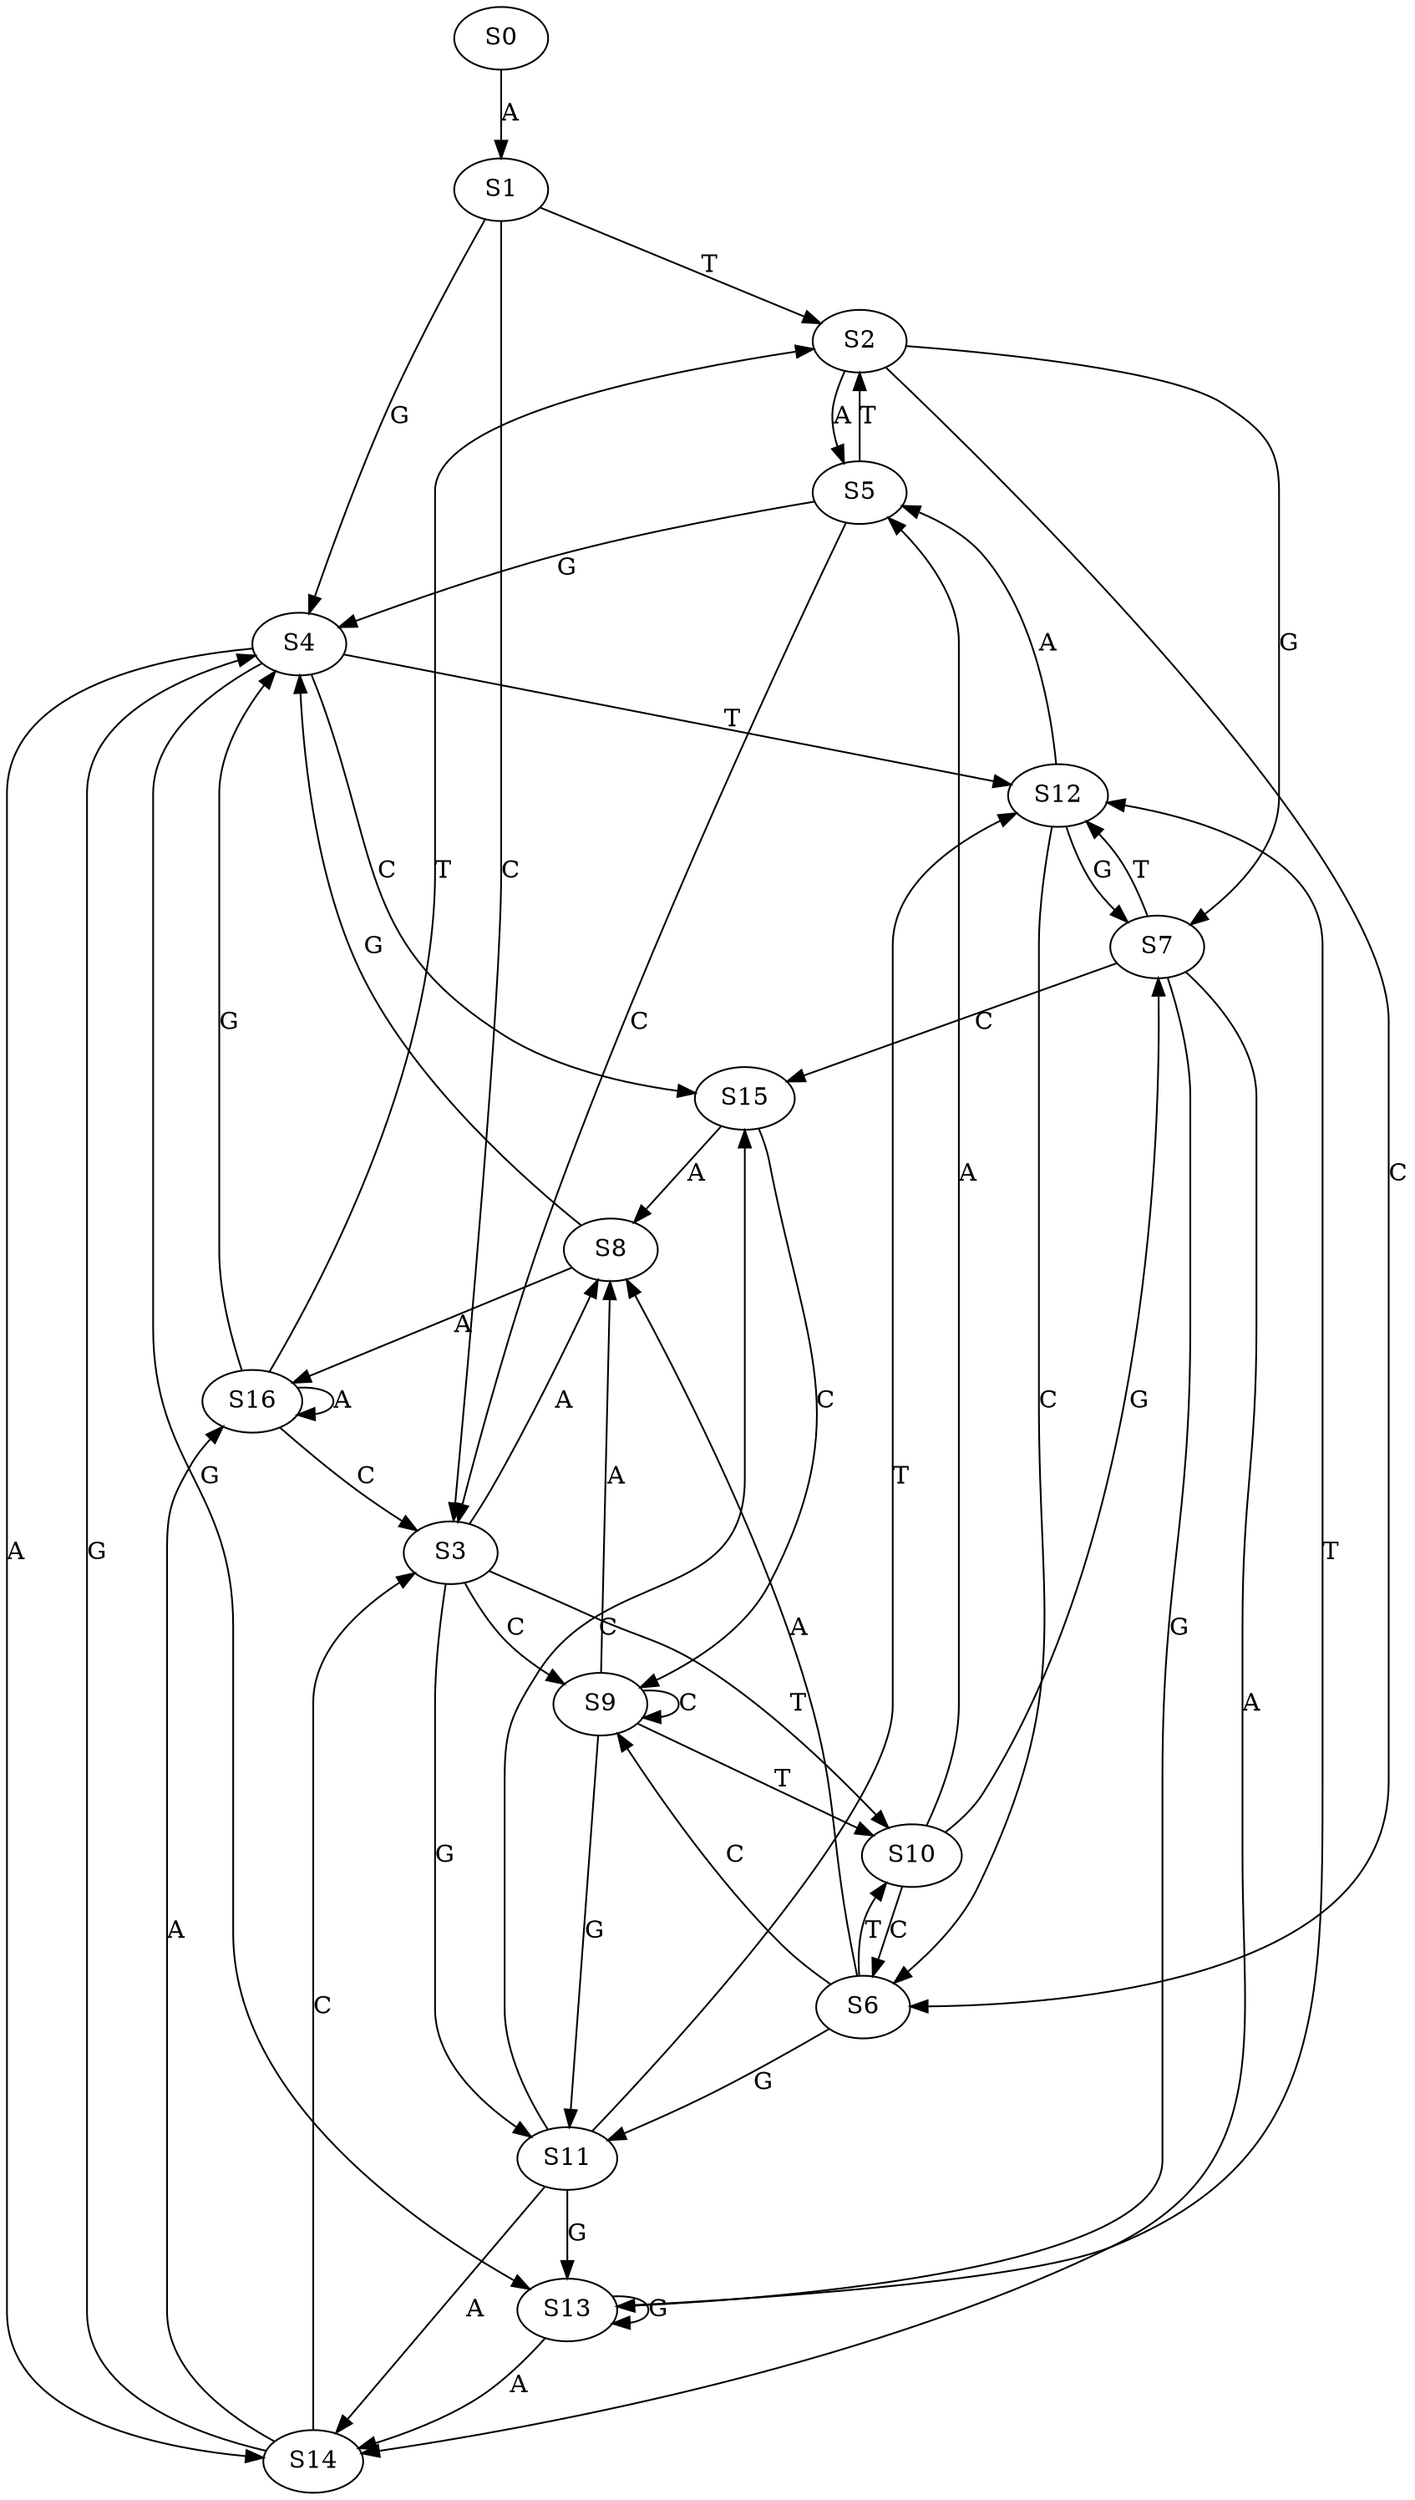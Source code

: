 strict digraph  {
	S0 -> S1 [ label = A ];
	S1 -> S2 [ label = T ];
	S1 -> S3 [ label = C ];
	S1 -> S4 [ label = G ];
	S2 -> S5 [ label = A ];
	S2 -> S6 [ label = C ];
	S2 -> S7 [ label = G ];
	S3 -> S8 [ label = A ];
	S3 -> S9 [ label = C ];
	S3 -> S10 [ label = T ];
	S3 -> S11 [ label = G ];
	S4 -> S12 [ label = T ];
	S4 -> S13 [ label = G ];
	S4 -> S14 [ label = A ];
	S4 -> S15 [ label = C ];
	S5 -> S4 [ label = G ];
	S5 -> S2 [ label = T ];
	S5 -> S3 [ label = C ];
	S6 -> S10 [ label = T ];
	S6 -> S11 [ label = G ];
	S6 -> S9 [ label = C ];
	S6 -> S8 [ label = A ];
	S7 -> S14 [ label = A ];
	S7 -> S12 [ label = T ];
	S7 -> S13 [ label = G ];
	S7 -> S15 [ label = C ];
	S8 -> S4 [ label = G ];
	S8 -> S16 [ label = A ];
	S9 -> S11 [ label = G ];
	S9 -> S9 [ label = C ];
	S9 -> S8 [ label = A ];
	S9 -> S10 [ label = T ];
	S10 -> S7 [ label = G ];
	S10 -> S6 [ label = C ];
	S10 -> S5 [ label = A ];
	S11 -> S13 [ label = G ];
	S11 -> S12 [ label = T ];
	S11 -> S14 [ label = A ];
	S11 -> S15 [ label = C ];
	S12 -> S5 [ label = A ];
	S12 -> S6 [ label = C ];
	S12 -> S7 [ label = G ];
	S13 -> S14 [ label = A ];
	S13 -> S12 [ label = T ];
	S13 -> S13 [ label = G ];
	S14 -> S4 [ label = G ];
	S14 -> S16 [ label = A ];
	S14 -> S3 [ label = C ];
	S15 -> S9 [ label = C ];
	S15 -> S8 [ label = A ];
	S16 -> S2 [ label = T ];
	S16 -> S3 [ label = C ];
	S16 -> S4 [ label = G ];
	S16 -> S16 [ label = A ];
}
